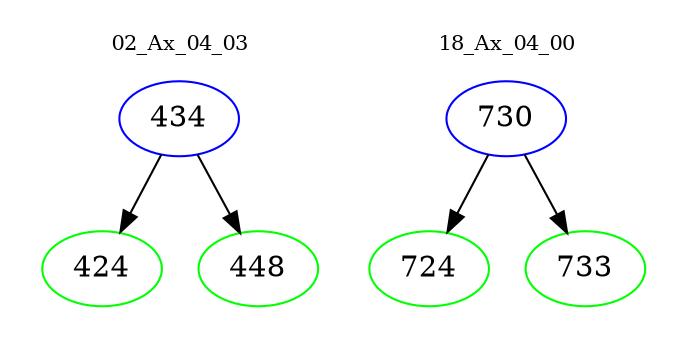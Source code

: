 digraph{
subgraph cluster_0 {
color = white
label = "02_Ax_04_03";
fontsize=10;
T0_434 [label="434", color="blue"]
T0_434 -> T0_424 [color="black"]
T0_424 [label="424", color="green"]
T0_434 -> T0_448 [color="black"]
T0_448 [label="448", color="green"]
}
subgraph cluster_1 {
color = white
label = "18_Ax_04_00";
fontsize=10;
T1_730 [label="730", color="blue"]
T1_730 -> T1_724 [color="black"]
T1_724 [label="724", color="green"]
T1_730 -> T1_733 [color="black"]
T1_733 [label="733", color="green"]
}
}
